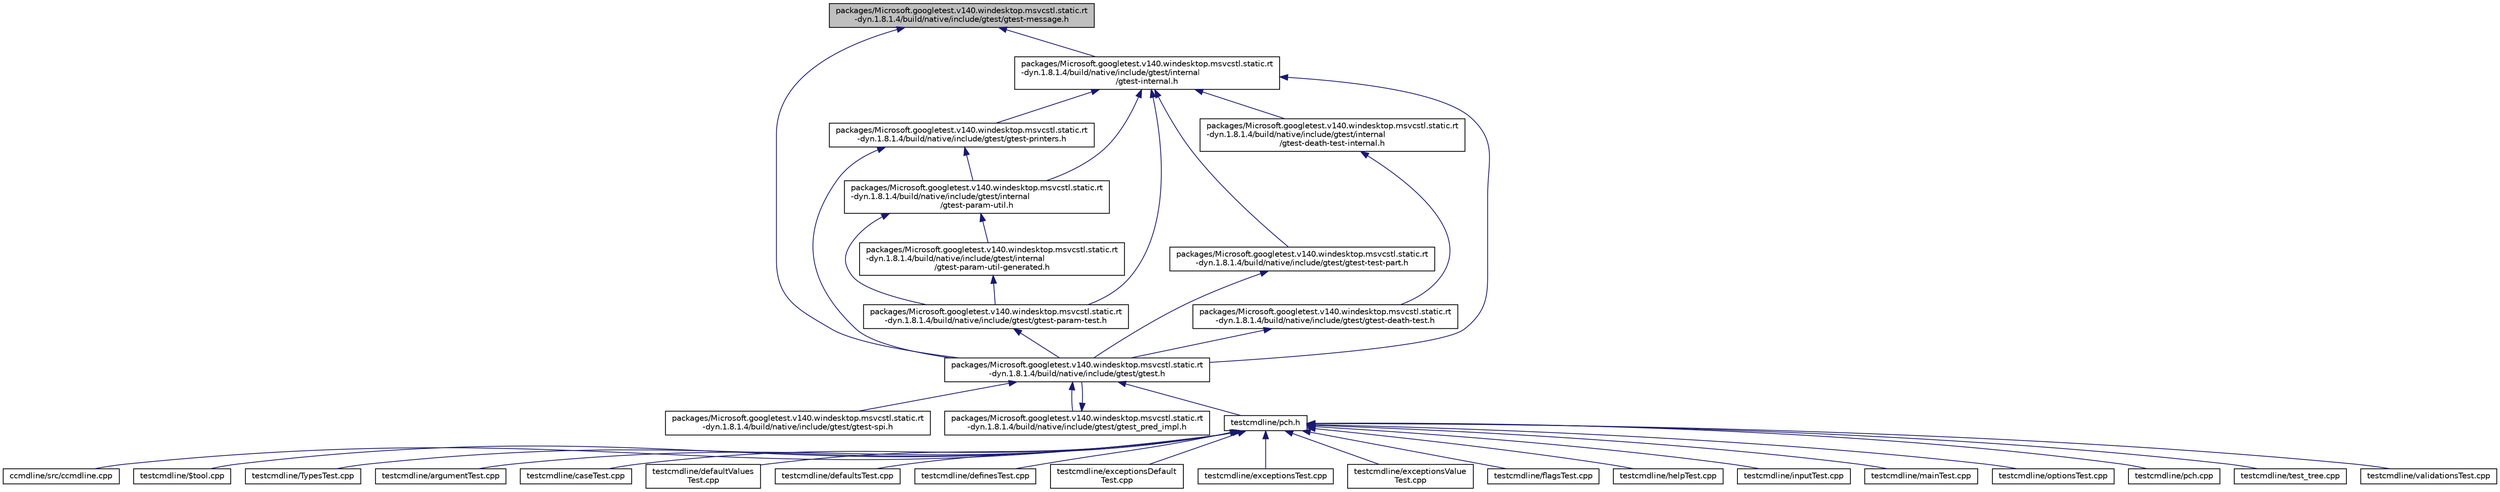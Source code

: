 digraph "packages/Microsoft.googletest.v140.windesktop.msvcstl.static.rt-dyn.1.8.1.4/build/native/include/gtest/gtest-message.h"
{
 // LATEX_PDF_SIZE
  edge [fontname="Helvetica",fontsize="10",labelfontname="Helvetica",labelfontsize="10"];
  node [fontname="Helvetica",fontsize="10",shape=record];
  Node1 [label="packages/Microsoft.googletest.v140.windesktop.msvcstl.static.rt\l-dyn.1.8.1.4/build/native/include/gtest/gtest-message.h",height=0.2,width=0.4,color="black", fillcolor="grey75", style="filled", fontcolor="black",tooltip=" "];
  Node1 -> Node2 [dir="back",color="midnightblue",fontsize="10",style="solid"];
  Node2 [label="packages/Microsoft.googletest.v140.windesktop.msvcstl.static.rt\l-dyn.1.8.1.4/build/native/include/gtest/gtest.h",height=0.2,width=0.4,color="black", fillcolor="white", style="filled",URL="$gtest_8h.html",tooltip=" "];
  Node2 -> Node3 [dir="back",color="midnightblue",fontsize="10",style="solid"];
  Node3 [label="packages/Microsoft.googletest.v140.windesktop.msvcstl.static.rt\l-dyn.1.8.1.4/build/native/include/gtest/gtest-spi.h",height=0.2,width=0.4,color="black", fillcolor="white", style="filled",URL="$gtest-spi_8h.html",tooltip=" "];
  Node2 -> Node4 [dir="back",color="midnightblue",fontsize="10",style="solid"];
  Node4 [label="packages/Microsoft.googletest.v140.windesktop.msvcstl.static.rt\l-dyn.1.8.1.4/build/native/include/gtest/gtest_pred_impl.h",height=0.2,width=0.4,color="black", fillcolor="white", style="filled",URL="$gtest__pred__impl_8h.html",tooltip=" "];
  Node4 -> Node2 [dir="back",color="midnightblue",fontsize="10",style="solid"];
  Node2 -> Node5 [dir="back",color="midnightblue",fontsize="10",style="solid"];
  Node5 [label="testcmdline/pch.h",height=0.2,width=0.4,color="black", fillcolor="white", style="filled",URL="$pch_8h.html",tooltip=" "];
  Node5 -> Node6 [dir="back",color="midnightblue",fontsize="10",style="solid"];
  Node6 [label="ccmdline/src/ccmdline.cpp",height=0.2,width=0.4,color="black", fillcolor="white", style="filled",URL="$ccmdline_8cpp.html",tooltip=" "];
  Node5 -> Node7 [dir="back",color="midnightblue",fontsize="10",style="solid"];
  Node7 [label="testcmdline/$tool.cpp",height=0.2,width=0.4,color="black", fillcolor="white", style="filled",URL="$_0btool_8cpp.html",tooltip=" "];
  Node5 -> Node8 [dir="back",color="midnightblue",fontsize="10",style="solid"];
  Node8 [label="testcmdline/TypesTest.cpp",height=0.2,width=0.4,color="black", fillcolor="white", style="filled",URL="$_types_test_8cpp.html",tooltip=" "];
  Node5 -> Node9 [dir="back",color="midnightblue",fontsize="10",style="solid"];
  Node9 [label="testcmdline/argumentTest.cpp",height=0.2,width=0.4,color="black", fillcolor="white", style="filled",URL="$argument_test_8cpp.html",tooltip=" "];
  Node5 -> Node10 [dir="back",color="midnightblue",fontsize="10",style="solid"];
  Node10 [label="testcmdline/caseTest.cpp",height=0.2,width=0.4,color="black", fillcolor="white", style="filled",URL="$case_test_8cpp.html",tooltip=" "];
  Node5 -> Node11 [dir="back",color="midnightblue",fontsize="10",style="solid"];
  Node11 [label="testcmdline/defaultValues\lTest.cpp",height=0.2,width=0.4,color="black", fillcolor="white", style="filled",URL="$default_values_test_8cpp.html",tooltip=" "];
  Node5 -> Node12 [dir="back",color="midnightblue",fontsize="10",style="solid"];
  Node12 [label="testcmdline/defaultsTest.cpp",height=0.2,width=0.4,color="black", fillcolor="white", style="filled",URL="$defaults_test_8cpp.html",tooltip=" "];
  Node5 -> Node13 [dir="back",color="midnightblue",fontsize="10",style="solid"];
  Node13 [label="testcmdline/definesTest.cpp",height=0.2,width=0.4,color="black", fillcolor="white", style="filled",URL="$defines_test_8cpp.html",tooltip="Test for definitions."];
  Node5 -> Node14 [dir="back",color="midnightblue",fontsize="10",style="solid"];
  Node14 [label="testcmdline/exceptionsDefault\lTest.cpp",height=0.2,width=0.4,color="black", fillcolor="white", style="filled",URL="$exceptions_default_test_8cpp.html",tooltip="Test invalid data in parameter definitions."];
  Node5 -> Node15 [dir="back",color="midnightblue",fontsize="10",style="solid"];
  Node15 [label="testcmdline/exceptionsTest.cpp",height=0.2,width=0.4,color="black", fillcolor="white", style="filled",URL="$exceptions_test_8cpp.html",tooltip=" "];
  Node5 -> Node16 [dir="back",color="midnightblue",fontsize="10",style="solid"];
  Node16 [label="testcmdline/exceptionsValue\lTest.cpp",height=0.2,width=0.4,color="black", fillcolor="white", style="filled",URL="$exceptions_value_test_8cpp.html",tooltip=" "];
  Node5 -> Node17 [dir="back",color="midnightblue",fontsize="10",style="solid"];
  Node17 [label="testcmdline/flagsTest.cpp",height=0.2,width=0.4,color="black", fillcolor="white", style="filled",URL="$flags_test_8cpp.html",tooltip=" "];
  Node5 -> Node18 [dir="back",color="midnightblue",fontsize="10",style="solid"];
  Node18 [label="testcmdline/helpTest.cpp",height=0.2,width=0.4,color="black", fillcolor="white", style="filled",URL="$help_test_8cpp.html",tooltip=" "];
  Node5 -> Node19 [dir="back",color="midnightblue",fontsize="10",style="solid"];
  Node19 [label="testcmdline/inputTest.cpp",height=0.2,width=0.4,color="black", fillcolor="white", style="filled",URL="$input_test_8cpp.html",tooltip=" "];
  Node5 -> Node20 [dir="back",color="midnightblue",fontsize="10",style="solid"];
  Node20 [label="testcmdline/mainTest.cpp",height=0.2,width=0.4,color="black", fillcolor="white", style="filled",URL="$main_test_8cpp.html",tooltip=" "];
  Node5 -> Node21 [dir="back",color="midnightblue",fontsize="10",style="solid"];
  Node21 [label="testcmdline/optionsTest.cpp",height=0.2,width=0.4,color="black", fillcolor="white", style="filled",URL="$options_test_8cpp.html",tooltip=" "];
  Node5 -> Node22 [dir="back",color="midnightblue",fontsize="10",style="solid"];
  Node22 [label="testcmdline/pch.cpp",height=0.2,width=0.4,color="black", fillcolor="white", style="filled",URL="$pch_8cpp.html",tooltip=" "];
  Node5 -> Node23 [dir="back",color="midnightblue",fontsize="10",style="solid"];
  Node23 [label="testcmdline/test_tree.cpp",height=0.2,width=0.4,color="black", fillcolor="white", style="filled",URL="$test__tree_8cpp.html",tooltip=" "];
  Node5 -> Node24 [dir="back",color="midnightblue",fontsize="10",style="solid"];
  Node24 [label="testcmdline/validationsTest.cpp",height=0.2,width=0.4,color="black", fillcolor="white", style="filled",URL="$validations_test_8cpp.html",tooltip=" "];
  Node1 -> Node25 [dir="back",color="midnightblue",fontsize="10",style="solid"];
  Node25 [label="packages/Microsoft.googletest.v140.windesktop.msvcstl.static.rt\l-dyn.1.8.1.4/build/native/include/gtest/internal\l/gtest-internal.h",height=0.2,width=0.4,color="black", fillcolor="white", style="filled",URL="$gtest-internal_8h.html",tooltip=" "];
  Node25 -> Node26 [dir="back",color="midnightblue",fontsize="10",style="solid"];
  Node26 [label="packages/Microsoft.googletest.v140.windesktop.msvcstl.static.rt\l-dyn.1.8.1.4/build/native/include/gtest/gtest-param-test.h",height=0.2,width=0.4,color="black", fillcolor="white", style="filled",URL="$gtest-param-test_8h.html",tooltip=" "];
  Node26 -> Node2 [dir="back",color="midnightblue",fontsize="10",style="solid"];
  Node25 -> Node27 [dir="back",color="midnightblue",fontsize="10",style="solid"];
  Node27 [label="packages/Microsoft.googletest.v140.windesktop.msvcstl.static.rt\l-dyn.1.8.1.4/build/native/include/gtest/gtest-printers.h",height=0.2,width=0.4,color="black", fillcolor="white", style="filled",URL="$gtest-printers_8h.html",tooltip=" "];
  Node27 -> Node2 [dir="back",color="midnightblue",fontsize="10",style="solid"];
  Node27 -> Node28 [dir="back",color="midnightblue",fontsize="10",style="solid"];
  Node28 [label="packages/Microsoft.googletest.v140.windesktop.msvcstl.static.rt\l-dyn.1.8.1.4/build/native/include/gtest/internal\l/gtest-param-util.h",height=0.2,width=0.4,color="black", fillcolor="white", style="filled",URL="$gtest-param-util_8h.html",tooltip=" "];
  Node28 -> Node26 [dir="back",color="midnightblue",fontsize="10",style="solid"];
  Node28 -> Node29 [dir="back",color="midnightblue",fontsize="10",style="solid"];
  Node29 [label="packages/Microsoft.googletest.v140.windesktop.msvcstl.static.rt\l-dyn.1.8.1.4/build/native/include/gtest/internal\l/gtest-param-util-generated.h",height=0.2,width=0.4,color="black", fillcolor="white", style="filled",URL="$gtest-param-util-generated_8h.html",tooltip=" "];
  Node29 -> Node26 [dir="back",color="midnightblue",fontsize="10",style="solid"];
  Node25 -> Node30 [dir="back",color="midnightblue",fontsize="10",style="solid"];
  Node30 [label="packages/Microsoft.googletest.v140.windesktop.msvcstl.static.rt\l-dyn.1.8.1.4/build/native/include/gtest/gtest-test-part.h",height=0.2,width=0.4,color="black", fillcolor="white", style="filled",URL="$gtest-test-part_8h.html",tooltip=" "];
  Node30 -> Node2 [dir="back",color="midnightblue",fontsize="10",style="solid"];
  Node25 -> Node2 [dir="back",color="midnightblue",fontsize="10",style="solid"];
  Node25 -> Node31 [dir="back",color="midnightblue",fontsize="10",style="solid"];
  Node31 [label="packages/Microsoft.googletest.v140.windesktop.msvcstl.static.rt\l-dyn.1.8.1.4/build/native/include/gtest/internal\l/gtest-death-test-internal.h",height=0.2,width=0.4,color="black", fillcolor="white", style="filled",URL="$gtest-death-test-internal_8h.html",tooltip=" "];
  Node31 -> Node32 [dir="back",color="midnightblue",fontsize="10",style="solid"];
  Node32 [label="packages/Microsoft.googletest.v140.windesktop.msvcstl.static.rt\l-dyn.1.8.1.4/build/native/include/gtest/gtest-death-test.h",height=0.2,width=0.4,color="black", fillcolor="white", style="filled",URL="$gtest-death-test_8h.html",tooltip=" "];
  Node32 -> Node2 [dir="back",color="midnightblue",fontsize="10",style="solid"];
  Node25 -> Node28 [dir="back",color="midnightblue",fontsize="10",style="solid"];
}
